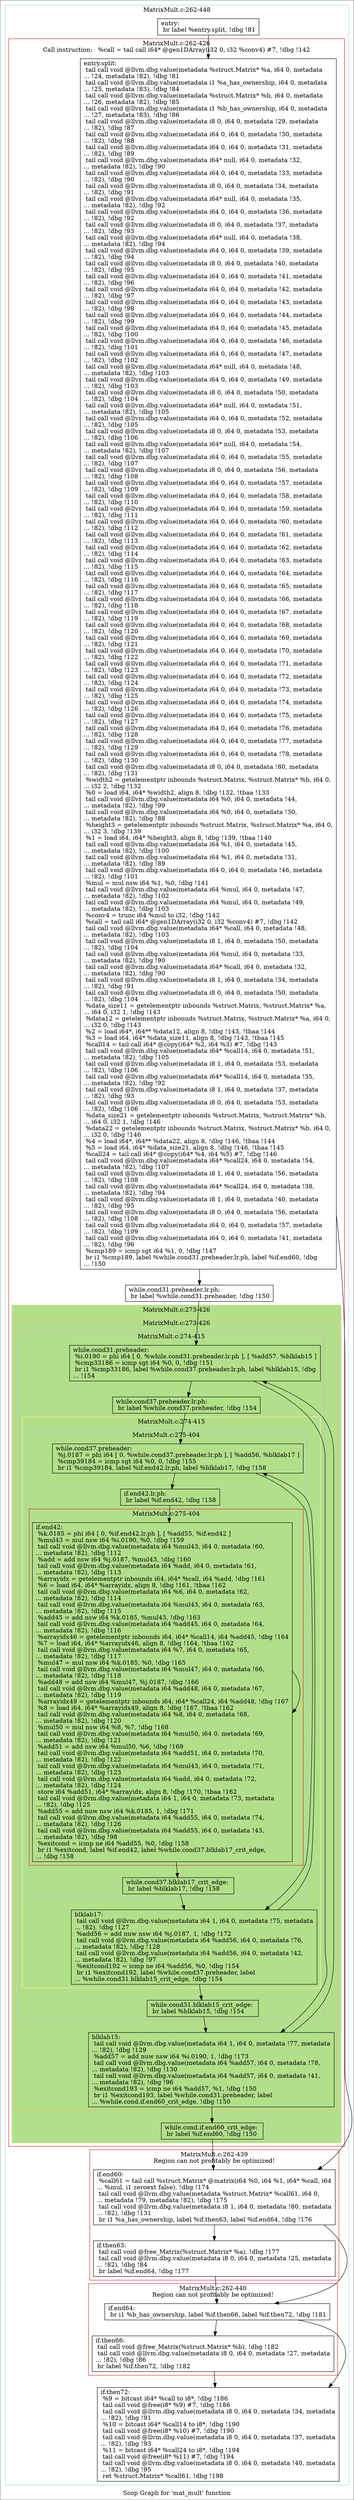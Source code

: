 digraph "Scop Graph for 'mat_mult' function" {
	label="Scop Graph for 'mat_mult' function";

	Node0xaa630d0 [shape=record,label="{entry:\l  br label %entry.split, !dbg !81\l}"];
	Node0xaa630d0 -> Node0xab1f030;
	Node0xab1f030 [shape=record,label="{entry.split:                                      \l  tail call void @llvm.dbg.value(metadata %struct.Matrix* %a, i64 0, metadata\l... !24, metadata !82), !dbg !81\l  tail call void @llvm.dbg.value(metadata i1 %a_has_ownership, i64 0, metadata\l... !25, metadata !83), !dbg !84\l  tail call void @llvm.dbg.value(metadata %struct.Matrix* %b, i64 0, metadata\l... !26, metadata !82), !dbg !85\l  tail call void @llvm.dbg.value(metadata i1 %b_has_ownership, i64 0, metadata\l... !27, metadata !83), !dbg !86\l  tail call void @llvm.dbg.value(metadata i8 0, i64 0, metadata !29, metadata\l... !82), !dbg !87\l  tail call void @llvm.dbg.value(metadata i64 0, i64 0, metadata !30, metadata\l... !82), !dbg !88\l  tail call void @llvm.dbg.value(metadata i64 0, i64 0, metadata !31, metadata\l... !82), !dbg !89\l  tail call void @llvm.dbg.value(metadata i64* null, i64 0, metadata !32,\l... metadata !82), !dbg !90\l  tail call void @llvm.dbg.value(metadata i64 0, i64 0, metadata !33, metadata\l... !82), !dbg !90\l  tail call void @llvm.dbg.value(metadata i8 0, i64 0, metadata !34, metadata\l... !82), !dbg !91\l  tail call void @llvm.dbg.value(metadata i64* null, i64 0, metadata !35,\l... metadata !82), !dbg !92\l  tail call void @llvm.dbg.value(metadata i64 0, i64 0, metadata !36, metadata\l... !82), !dbg !92\l  tail call void @llvm.dbg.value(metadata i8 0, i64 0, metadata !37, metadata\l... !82), !dbg !93\l  tail call void @llvm.dbg.value(metadata i64* null, i64 0, metadata !38,\l... metadata !82), !dbg !94\l  tail call void @llvm.dbg.value(metadata i64 0, i64 0, metadata !39, metadata\l... !82), !dbg !94\l  tail call void @llvm.dbg.value(metadata i8 0, i64 0, metadata !40, metadata\l... !82), !dbg !95\l  tail call void @llvm.dbg.value(metadata i64 0, i64 0, metadata !41, metadata\l... !82), !dbg !96\l  tail call void @llvm.dbg.value(metadata i64 0, i64 0, metadata !42, metadata\l... !82), !dbg !97\l  tail call void @llvm.dbg.value(metadata i64 0, i64 0, metadata !43, metadata\l... !82), !dbg !98\l  tail call void @llvm.dbg.value(metadata i64 0, i64 0, metadata !44, metadata\l... !82), !dbg !99\l  tail call void @llvm.dbg.value(metadata i64 0, i64 0, metadata !45, metadata\l... !82), !dbg !100\l  tail call void @llvm.dbg.value(metadata i64 0, i64 0, metadata !46, metadata\l... !82), !dbg !101\l  tail call void @llvm.dbg.value(metadata i64 0, i64 0, metadata !47, metadata\l... !82), !dbg !102\l  tail call void @llvm.dbg.value(metadata i64* null, i64 0, metadata !48,\l... metadata !82), !dbg !103\l  tail call void @llvm.dbg.value(metadata i64 0, i64 0, metadata !49, metadata\l... !82), !dbg !103\l  tail call void @llvm.dbg.value(metadata i8 0, i64 0, metadata !50, metadata\l... !82), !dbg !104\l  tail call void @llvm.dbg.value(metadata i64* null, i64 0, metadata !51,\l... metadata !82), !dbg !105\l  tail call void @llvm.dbg.value(metadata i64 0, i64 0, metadata !52, metadata\l... !82), !dbg !105\l  tail call void @llvm.dbg.value(metadata i8 0, i64 0, metadata !53, metadata\l... !82), !dbg !106\l  tail call void @llvm.dbg.value(metadata i64* null, i64 0, metadata !54,\l... metadata !82), !dbg !107\l  tail call void @llvm.dbg.value(metadata i64 0, i64 0, metadata !55, metadata\l... !82), !dbg !107\l  tail call void @llvm.dbg.value(metadata i8 0, i64 0, metadata !56, metadata\l... !82), !dbg !108\l  tail call void @llvm.dbg.value(metadata i64 0, i64 0, metadata !57, metadata\l... !82), !dbg !109\l  tail call void @llvm.dbg.value(metadata i64 0, i64 0, metadata !58, metadata\l... !82), !dbg !110\l  tail call void @llvm.dbg.value(metadata i64 0, i64 0, metadata !59, metadata\l... !82), !dbg !111\l  tail call void @llvm.dbg.value(metadata i64 0, i64 0, metadata !60, metadata\l... !82), !dbg !112\l  tail call void @llvm.dbg.value(metadata i64 0, i64 0, metadata !61, metadata\l... !82), !dbg !113\l  tail call void @llvm.dbg.value(metadata i64 0, i64 0, metadata !62, metadata\l... !82), !dbg !114\l  tail call void @llvm.dbg.value(metadata i64 0, i64 0, metadata !63, metadata\l... !82), !dbg !115\l  tail call void @llvm.dbg.value(metadata i64 0, i64 0, metadata !64, metadata\l... !82), !dbg !116\l  tail call void @llvm.dbg.value(metadata i64 0, i64 0, metadata !65, metadata\l... !82), !dbg !117\l  tail call void @llvm.dbg.value(metadata i64 0, i64 0, metadata !66, metadata\l... !82), !dbg !118\l  tail call void @llvm.dbg.value(metadata i64 0, i64 0, metadata !67, metadata\l... !82), !dbg !119\l  tail call void @llvm.dbg.value(metadata i64 0, i64 0, metadata !68, metadata\l... !82), !dbg !120\l  tail call void @llvm.dbg.value(metadata i64 0, i64 0, metadata !69, metadata\l... !82), !dbg !121\l  tail call void @llvm.dbg.value(metadata i64 0, i64 0, metadata !70, metadata\l... !82), !dbg !122\l  tail call void @llvm.dbg.value(metadata i64 0, i64 0, metadata !71, metadata\l... !82), !dbg !123\l  tail call void @llvm.dbg.value(metadata i64 0, i64 0, metadata !72, metadata\l... !82), !dbg !124\l  tail call void @llvm.dbg.value(metadata i64 0, i64 0, metadata !73, metadata\l... !82), !dbg !125\l  tail call void @llvm.dbg.value(metadata i64 0, i64 0, metadata !74, metadata\l... !82), !dbg !126\l  tail call void @llvm.dbg.value(metadata i64 0, i64 0, metadata !75, metadata\l... !82), !dbg !127\l  tail call void @llvm.dbg.value(metadata i64 0, i64 0, metadata !76, metadata\l... !82), !dbg !128\l  tail call void @llvm.dbg.value(metadata i64 0, i64 0, metadata !77, metadata\l... !82), !dbg !129\l  tail call void @llvm.dbg.value(metadata i64 0, i64 0, metadata !78, metadata\l... !82), !dbg !130\l  tail call void @llvm.dbg.value(metadata i8 0, i64 0, metadata !80, metadata\l... !82), !dbg !131\l  %width2 = getelementptr inbounds %struct.Matrix, %struct.Matrix* %b, i64 0,\l... i32 2, !dbg !132\l  %0 = load i64, i64* %width2, align 8, !dbg !132, !tbaa !133\l  tail call void @llvm.dbg.value(metadata i64 %0, i64 0, metadata !44,\l... metadata !82), !dbg !99\l  tail call void @llvm.dbg.value(metadata i64 %0, i64 0, metadata !30,\l... metadata !82), !dbg !88\l  %height3 = getelementptr inbounds %struct.Matrix, %struct.Matrix* %a, i64 0,\l... i32 3, !dbg !139\l  %1 = load i64, i64* %height3, align 8, !dbg !139, !tbaa !140\l  tail call void @llvm.dbg.value(metadata i64 %1, i64 0, metadata !45,\l... metadata !82), !dbg !100\l  tail call void @llvm.dbg.value(metadata i64 %1, i64 0, metadata !31,\l... metadata !82), !dbg !89\l  tail call void @llvm.dbg.value(metadata i64 0, i64 0, metadata !46, metadata\l... !82), !dbg !101\l  %mul = mul nsw i64 %1, %0, !dbg !141\l  tail call void @llvm.dbg.value(metadata i64 %mul, i64 0, metadata !47,\l... metadata !82), !dbg !102\l  tail call void @llvm.dbg.value(metadata i64 %mul, i64 0, metadata !49,\l... metadata !82), !dbg !103\l  %conv4 = trunc i64 %mul to i32, !dbg !142\l  %call = tail call i64* @gen1DArray(i32 0, i32 %conv4) #7, !dbg !142\l  tail call void @llvm.dbg.value(metadata i64* %call, i64 0, metadata !48,\l... metadata !82), !dbg !103\l  tail call void @llvm.dbg.value(metadata i8 1, i64 0, metadata !50, metadata\l... !82), !dbg !104\l  tail call void @llvm.dbg.value(metadata i64 %mul, i64 0, metadata !33,\l... metadata !82), !dbg !90\l  tail call void @llvm.dbg.value(metadata i64* %call, i64 0, metadata !32,\l... metadata !82), !dbg !90\l  tail call void @llvm.dbg.value(metadata i8 1, i64 0, metadata !34, metadata\l... !82), !dbg !91\l  tail call void @llvm.dbg.value(metadata i8 0, i64 0, metadata !50, metadata\l... !82), !dbg !104\l  %data_size11 = getelementptr inbounds %struct.Matrix, %struct.Matrix* %a,\l... i64 0, i32 1, !dbg !143\l  %data12 = getelementptr inbounds %struct.Matrix, %struct.Matrix* %a, i64 0,\l... i32 0, !dbg !143\l  %2 = load i64*, i64** %data12, align 8, !dbg !143, !tbaa !144\l  %3 = load i64, i64* %data_size11, align 8, !dbg !143, !tbaa !145\l  %call14 = tail call i64* @copy(i64* %2, i64 %3) #7, !dbg !143\l  tail call void @llvm.dbg.value(metadata i64* %call14, i64 0, metadata !51,\l... metadata !82), !dbg !105\l  tail call void @llvm.dbg.value(metadata i8 1, i64 0, metadata !53, metadata\l... !82), !dbg !106\l  tail call void @llvm.dbg.value(metadata i64* %call14, i64 0, metadata !35,\l... metadata !82), !dbg !92\l  tail call void @llvm.dbg.value(metadata i8 1, i64 0, metadata !37, metadata\l... !82), !dbg !93\l  tail call void @llvm.dbg.value(metadata i8 0, i64 0, metadata !53, metadata\l... !82), !dbg !106\l  %data_size21 = getelementptr inbounds %struct.Matrix, %struct.Matrix* %b,\l... i64 0, i32 1, !dbg !146\l  %data22 = getelementptr inbounds %struct.Matrix, %struct.Matrix* %b, i64 0,\l... i32 0, !dbg !146\l  %4 = load i64*, i64** %data22, align 8, !dbg !146, !tbaa !144\l  %5 = load i64, i64* %data_size21, align 8, !dbg !146, !tbaa !145\l  %call24 = tail call i64* @copy(i64* %4, i64 %5) #7, !dbg !146\l  tail call void @llvm.dbg.value(metadata i64* %call24, i64 0, metadata !54,\l... metadata !82), !dbg !107\l  tail call void @llvm.dbg.value(metadata i8 1, i64 0, metadata !56, metadata\l... !82), !dbg !108\l  tail call void @llvm.dbg.value(metadata i64* %call24, i64 0, metadata !38,\l... metadata !82), !dbg !94\l  tail call void @llvm.dbg.value(metadata i8 1, i64 0, metadata !40, metadata\l... !82), !dbg !95\l  tail call void @llvm.dbg.value(metadata i8 0, i64 0, metadata !56, metadata\l... !82), !dbg !108\l  tail call void @llvm.dbg.value(metadata i64 0, i64 0, metadata !57, metadata\l... !82), !dbg !109\l  tail call void @llvm.dbg.value(metadata i64 0, i64 0, metadata !41, metadata\l... !82), !dbg !96\l  %cmp189 = icmp sgt i64 %1, 0, !dbg !147\l  br i1 %cmp189, label %while.cond31.preheader.lr.ph, label %if.end60, !dbg\l... !150\l}"];
	Node0xab1f030 -> Node0xaa9e930;
	Node0xab1f030 -> Node0xaa8dea0;
	Node0xaa9e930 [shape=record,label="{while.cond31.preheader.lr.ph:                     \l  br label %while.cond31.preheader, !dbg !150\l}"];
	Node0xaa9e930 -> Node0xaa9eb90;
	Node0xaa9eb90 [shape=record,label="{while.cond31.preheader:                           \l  %i.0190 = phi i64 [ 0, %while.cond31.preheader.lr.ph ], [ %add57, %blklab15 ]\l  %cmp33186 = icmp sgt i64 %0, 0, !dbg !151\l  br i1 %cmp33186, label %while.cond37.preheader.lr.ph, label %blklab15, !dbg\l... !154\l}"];
	Node0xaa9eb90 -> Node0xaa8df30;
	Node0xaa9eb90 -> Node0xaa529d0;
	Node0xaa8df30 [shape=record,label="{while.cond37.preheader.lr.ph:                     \l  br label %while.cond37.preheader, !dbg !154\l}"];
	Node0xaa8df30 -> Node0xab31ab0;
	Node0xab31ab0 [shape=record,label="{while.cond37.preheader:                           \l  %j.0187 = phi i64 [ 0, %while.cond37.preheader.lr.ph ], [ %add56, %blklab17 ]\l  %cmp39184 = icmp sgt i64 %0, 0, !dbg !155\l  br i1 %cmp39184, label %if.end42.lr.ph, label %blklab17, !dbg !158\l}"];
	Node0xab31ab0 -> Node0xab151d0;
	Node0xab31ab0 -> Node0xaa9cf90;
	Node0xab151d0 [shape=record,label="{if.end42.lr.ph:                                   \l  br label %if.end42, !dbg !158\l}"];
	Node0xab151d0 -> Node0xaa653e0;
	Node0xaa653e0 [shape=record,label="{if.end42:                                         \l  %k.0185 = phi i64 [ 0, %if.end42.lr.ph ], [ %add55, %if.end42 ]\l  %mul43 = mul nsw i64 %i.0190, %0, !dbg !159\l  tail call void @llvm.dbg.value(metadata i64 %mul43, i64 0, metadata !60,\l... metadata !82), !dbg !112\l  %add = add nsw i64 %j.0187, %mul43, !dbg !160\l  tail call void @llvm.dbg.value(metadata i64 %add, i64 0, metadata !61,\l... metadata !82), !dbg !113\l  %arrayidx = getelementptr inbounds i64, i64* %call, i64 %add, !dbg !161\l  %6 = load i64, i64* %arrayidx, align 8, !dbg !161, !tbaa !162\l  tail call void @llvm.dbg.value(metadata i64 %6, i64 0, metadata !62,\l... metadata !82), !dbg !114\l  tail call void @llvm.dbg.value(metadata i64 %mul43, i64 0, metadata !63,\l... metadata !82), !dbg !115\l  %add45 = add nsw i64 %k.0185, %mul43, !dbg !163\l  tail call void @llvm.dbg.value(metadata i64 %add45, i64 0, metadata !64,\l... metadata !82), !dbg !116\l  %arrayidx46 = getelementptr inbounds i64, i64* %call14, i64 %add45, !dbg !164\l  %7 = load i64, i64* %arrayidx46, align 8, !dbg !164, !tbaa !162\l  tail call void @llvm.dbg.value(metadata i64 %7, i64 0, metadata !65,\l... metadata !82), !dbg !117\l  %mul47 = mul nsw i64 %k.0185, %0, !dbg !165\l  tail call void @llvm.dbg.value(metadata i64 %mul47, i64 0, metadata !66,\l... metadata !82), !dbg !118\l  %add48 = add nsw i64 %mul47, %j.0187, !dbg !166\l  tail call void @llvm.dbg.value(metadata i64 %add48, i64 0, metadata !67,\l... metadata !82), !dbg !119\l  %arrayidx49 = getelementptr inbounds i64, i64* %call24, i64 %add48, !dbg !167\l  %8 = load i64, i64* %arrayidx49, align 8, !dbg !167, !tbaa !162\l  tail call void @llvm.dbg.value(metadata i64 %8, i64 0, metadata !68,\l... metadata !82), !dbg !120\l  %mul50 = mul nsw i64 %8, %7, !dbg !168\l  tail call void @llvm.dbg.value(metadata i64 %mul50, i64 0, metadata !69,\l... metadata !82), !dbg !121\l  %add51 = add nsw i64 %mul50, %6, !dbg !169\l  tail call void @llvm.dbg.value(metadata i64 %add51, i64 0, metadata !70,\l... metadata !82), !dbg !122\l  tail call void @llvm.dbg.value(metadata i64 %mul43, i64 0, metadata !71,\l... metadata !82), !dbg !123\l  tail call void @llvm.dbg.value(metadata i64 %add, i64 0, metadata !72,\l... metadata !82), !dbg !124\l  store i64 %add51, i64* %arrayidx, align 8, !dbg !170, !tbaa !162\l  tail call void @llvm.dbg.value(metadata i64 1, i64 0, metadata !73, metadata\l... !82), !dbg !125\l  %add55 = add nuw nsw i64 %k.0185, 1, !dbg !171\l  tail call void @llvm.dbg.value(metadata i64 %add55, i64 0, metadata !74,\l... metadata !82), !dbg !126\l  tail call void @llvm.dbg.value(metadata i64 %add55, i64 0, metadata !43,\l... metadata !82), !dbg !98\l  %exitcond = icmp ne i64 %add55, %0, !dbg !158\l  br i1 %exitcond, label %if.end42, label %while.cond37.blklab17_crit_edge,\l... !dbg !158\l}"];
	Node0xaa653e0 -> Node0xaa653e0[constraint=false];
	Node0xaa653e0 -> Node0xaa46ea0;
	Node0xaa46ea0 [shape=record,label="{while.cond37.blklab17_crit_edge:                  \l  br label %blklab17, !dbg !158\l}"];
	Node0xaa46ea0 -> Node0xaa9cf90;
	Node0xaa9cf90 [shape=record,label="{blklab17:                                         \l  tail call void @llvm.dbg.value(metadata i64 1, i64 0, metadata !75, metadata\l... !82), !dbg !127\l  %add56 = add nuw nsw i64 %j.0187, 1, !dbg !172\l  tail call void @llvm.dbg.value(metadata i64 %add56, i64 0, metadata !76,\l... metadata !82), !dbg !128\l  tail call void @llvm.dbg.value(metadata i64 %add56, i64 0, metadata !42,\l... metadata !82), !dbg !97\l  %exitcond192 = icmp ne i64 %add56, %0, !dbg !154\l  br i1 %exitcond192, label %while.cond37.preheader, label\l... %while.cond31.blklab15_crit_edge, !dbg !154\l}"];
	Node0xaa9cf90 -> Node0xab31ab0[constraint=false];
	Node0xaa9cf90 -> Node0xab314f0;
	Node0xab314f0 [shape=record,label="{while.cond31.blklab15_crit_edge:                  \l  br label %blklab15, !dbg !154\l}"];
	Node0xab314f0 -> Node0xaa529d0;
	Node0xaa529d0 [shape=record,label="{blklab15:                                         \l  tail call void @llvm.dbg.value(metadata i64 1, i64 0, metadata !77, metadata\l... !82), !dbg !129\l  %add57 = add nuw nsw i64 %i.0190, 1, !dbg !173\l  tail call void @llvm.dbg.value(metadata i64 %add57, i64 0, metadata !78,\l... metadata !82), !dbg !130\l  tail call void @llvm.dbg.value(metadata i64 %add57, i64 0, metadata !41,\l... metadata !82), !dbg !96\l  %exitcond193 = icmp ne i64 %add57, %1, !dbg !150\l  br i1 %exitcond193, label %while.cond31.preheader, label\l... %while.cond.if.end60_crit_edge, !dbg !150\l}"];
	Node0xaa529d0 -> Node0xaa9eb90[constraint=false];
	Node0xaa529d0 -> Node0xaa7c030;
	Node0xaa7c030 [shape=record,label="{while.cond.if.end60_crit_edge:                    \l  br label %if.end60, !dbg !150\l}"];
	Node0xaa7c030 -> Node0xaa8dea0;
	Node0xaa8dea0 [shape=record,label="{if.end60:                                         \l  %call61 = tail call %struct.Matrix* @matrix(i64 %0, i64 %1, i64* %call, i64\l... %mul, i1 zeroext false), !dbg !174\l  tail call void @llvm.dbg.value(metadata %struct.Matrix* %call61, i64 0,\l... metadata !79, metadata !82), !dbg !175\l  tail call void @llvm.dbg.value(metadata i8 1, i64 0, metadata !80, metadata\l... !82), !dbg !131\l  br i1 %a_has_ownership, label %if.then63, label %if.end64, !dbg !176\l}"];
	Node0xaa8dea0 -> Node0xaa7afb0;
	Node0xaa8dea0 -> Node0xaa50bb0;
	Node0xaa7afb0 [shape=record,label="{if.then63:                                        \l  tail call void @free_Matrix(%struct.Matrix* %a), !dbg !177\l  tail call void @llvm.dbg.value(metadata i8 0, i64 0, metadata !25, metadata\l... !82), !dbg !84\l  br label %if.end64, !dbg !177\l}"];
	Node0xaa7afb0 -> Node0xaa50bb0;
	Node0xaa50bb0 [shape=record,label="{if.end64:                                         \l  br i1 %b_has_ownership, label %if.then66, label %if.then72, !dbg !181\l}"];
	Node0xaa50bb0 -> Node0xab20270;
	Node0xaa50bb0 -> Node0xaab8610;
	Node0xab20270 [shape=record,label="{if.then66:                                        \l  tail call void @free_Matrix(%struct.Matrix* %b), !dbg !182\l  tail call void @llvm.dbg.value(metadata i8 0, i64 0, metadata !27, metadata\l... !82), !dbg !86\l  br label %if.then72, !dbg !182\l}"];
	Node0xab20270 -> Node0xaab8610;
	Node0xaab8610 [shape=record,label="{if.then72:                                        \l  %9 = bitcast i64* %call to i8*, !dbg !186\l  tail call void @free(i8* %9) #7, !dbg !186\l  tail call void @llvm.dbg.value(metadata i8 0, i64 0, metadata !34, metadata\l... !82), !dbg !91\l  %10 = bitcast i64* %call14 to i8*, !dbg !190\l  tail call void @free(i8* %10) #7, !dbg !190\l  tail call void @llvm.dbg.value(metadata i8 0, i64 0, metadata !37, metadata\l... !82), !dbg !93\l  %11 = bitcast i64* %call24 to i8*, !dbg !194\l  tail call void @free(i8* %11) #7, !dbg !194\l  tail call void @llvm.dbg.value(metadata i8 0, i64 0, metadata !40, metadata\l... !82), !dbg !95\l  ret %struct.Matrix* %call61, !dbg !198\l}"];
	colorscheme = "paired12"
        subgraph cluster_0xaab39a0 {
          label = "MatrixMult.c:262-448
";
          style = solid;
          color = 1
          subgraph cluster_0xaa980f0 {
            label = "MatrixMult.c:262-426
Call instruction:   %call = tail call i64* @gen1DArray(i32 0, i32 %conv4) #7, !dbg !142";
            style = solid;
            color = 6
            subgraph cluster_0xaab68d0 {
              label = "MatrixMult.c:273-426
";
              style = filled;
              color = 3              subgraph cluster_0xab16a80 {
                label = "MatrixMult.c:273-426
";
                style = solid;
                color = 7
                subgraph cluster_0xab20620 {
                  label = "MatrixMult.c:274-415
";
                  style = solid;
                  color = 9
                  subgraph cluster_0xab03130 {
                    label = "MatrixMult.c:274-415
";
                    style = solid;
                    color = 11
                    subgraph cluster_0xab31bc0 {
                      label = "MatrixMult.c:275-404
";
                      style = solid;
                      color = 1
                      subgraph cluster_0xaab8f10 {
                        label = "MatrixMult.c:275-404
";
                        style = solid;
                        color = 6
                        Node0xaa653e0;
                      }
                      Node0xab31ab0;
                      Node0xab151d0;
                      Node0xaa46ea0;
                    }
                    Node0xaa9cf90;
                  }
                  Node0xaa9eb90;
                  Node0xaa8df30;
                  Node0xab314f0;
                }
                Node0xaa529d0;
              }
              Node0xaa7c030;
            }
            Node0xab1f030;
            Node0xaa9e930;
          }
          subgraph cluster_0xab21340 {
            label = "MatrixMult.c:262-439
Region can not profitably be optimized!";
            style = solid;
            color = 6
            Node0xaa8dea0;
            Node0xaa7afb0;
          }
          subgraph cluster_0xab035c0 {
            label = "MatrixMult.c:262-440
Region can not profitably be optimized!";
            style = solid;
            color = 6
            Node0xaa50bb0;
            Node0xab20270;
          }
          Node0xaa630d0;
          Node0xaab8610;
        }
}
